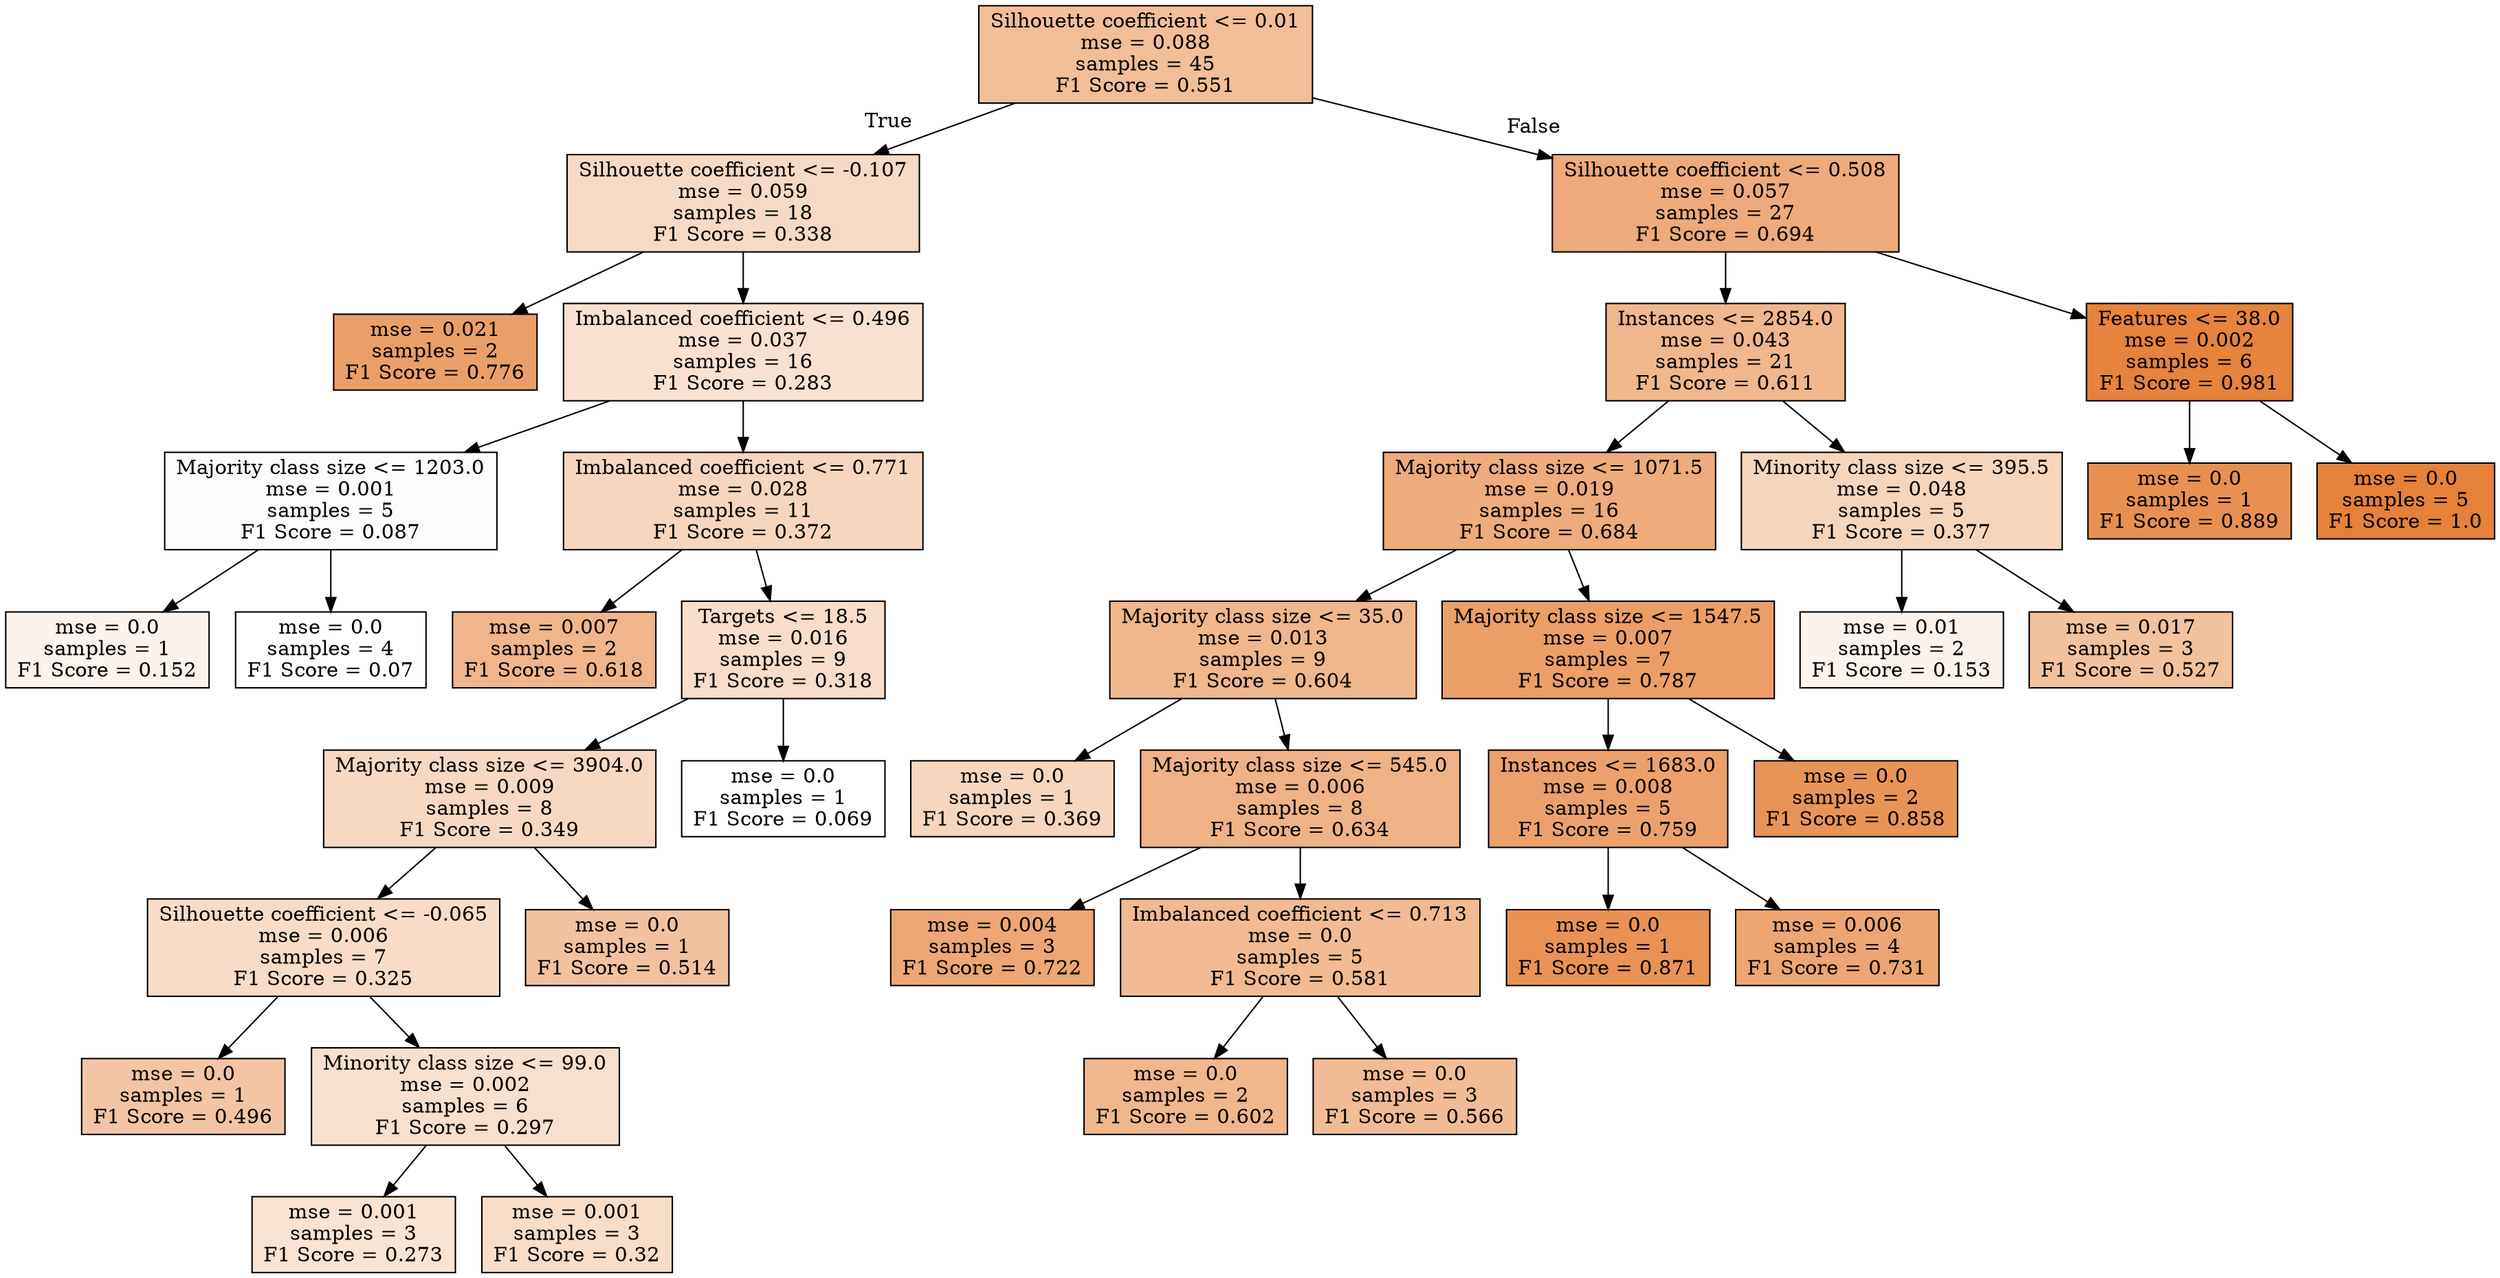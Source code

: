 digraph Tree {
node [shape=box, style="filled", color="black"] ;
0 [label="Silhouette coefficient <= 0.01\nmse = 0.088\nsamples = 45\nF1 Score = 0.551", fillcolor="#e5813984"] ;
1 [label="Silhouette coefficient <= -0.107\nmse = 0.059\nsamples = 18\nF1 Score = 0.338", fillcolor="#e581394a"] ;
0 -> 1 [labeldistance=2.5, labelangle=45, headlabel="True"] ;
2 [label="mse = 0.021\nsamples = 2\nF1 Score = 0.776", fillcolor="#e58139c2"] ;
1 -> 2 ;
3 [label="Imbalanced coefficient <= 0.496\nmse = 0.037\nsamples = 16\nF1 Score = 0.283", fillcolor="#e581393b"] ;
1 -> 3 ;
4 [label="Majority class size <= 1203.0\nmse = 0.001\nsamples = 5\nF1 Score = 0.087", fillcolor="#e5813905"] ;
3 -> 4 ;
5 [label="mse = 0.0\nsamples = 1\nF1 Score = 0.152", fillcolor="#e5813917"] ;
4 -> 5 ;
6 [label="mse = 0.0\nsamples = 4\nF1 Score = 0.07", fillcolor="#e5813900"] ;
4 -> 6 ;
7 [label="Imbalanced coefficient <= 0.771\nmse = 0.028\nsamples = 11\nF1 Score = 0.372", fillcolor="#e5813953"] ;
3 -> 7 ;
8 [label="mse = 0.007\nsamples = 2\nF1 Score = 0.618", fillcolor="#e5813996"] ;
7 -> 8 ;
9 [label="Targets <= 18.5\nmse = 0.016\nsamples = 9\nF1 Score = 0.318", fillcolor="#e5813944"] ;
7 -> 9 ;
10 [label="Majority class size <= 3904.0\nmse = 0.009\nsamples = 8\nF1 Score = 0.349", fillcolor="#e581394d"] ;
9 -> 10 ;
11 [label="Silhouette coefficient <= -0.065\nmse = 0.006\nsamples = 7\nF1 Score = 0.325", fillcolor="#e5813946"] ;
10 -> 11 ;
12 [label="mse = 0.0\nsamples = 1\nF1 Score = 0.496", fillcolor="#e5813975"] ;
11 -> 12 ;
13 [label="Minority class size <= 99.0\nmse = 0.002\nsamples = 6\nF1 Score = 0.297", fillcolor="#e581393e"] ;
11 -> 13 ;
14 [label="mse = 0.001\nsamples = 3\nF1 Score = 0.273", fillcolor="#e5813938"] ;
13 -> 14 ;
15 [label="mse = 0.001\nsamples = 3\nF1 Score = 0.32", fillcolor="#e5813945"] ;
13 -> 15 ;
16 [label="mse = 0.0\nsamples = 1\nF1 Score = 0.514", fillcolor="#e581397a"] ;
10 -> 16 ;
17 [label="mse = 0.0\nsamples = 1\nF1 Score = 0.069", fillcolor="#e5813900"] ;
9 -> 17 ;
18 [label="Silhouette coefficient <= 0.508\nmse = 0.057\nsamples = 27\nF1 Score = 0.694", fillcolor="#e58139ab"] ;
0 -> 18 [labeldistance=2.5, labelangle=-45, headlabel="False"] ;
19 [label="Instances <= 2854.0\nmse = 0.043\nsamples = 21\nF1 Score = 0.611", fillcolor="#e5813994"] ;
18 -> 19 ;
20 [label="Majority class size <= 1071.5\nmse = 0.019\nsamples = 16\nF1 Score = 0.684", fillcolor="#e58139a9"] ;
19 -> 20 ;
21 [label="Majority class size <= 35.0\nmse = 0.013\nsamples = 9\nF1 Score = 0.604", fillcolor="#e5813993"] ;
20 -> 21 ;
22 [label="mse = 0.0\nsamples = 1\nF1 Score = 0.369", fillcolor="#e5813952"] ;
21 -> 22 ;
23 [label="Majority class size <= 545.0\nmse = 0.006\nsamples = 8\nF1 Score = 0.634", fillcolor="#e581399b"] ;
21 -> 23 ;
24 [label="mse = 0.004\nsamples = 3\nF1 Score = 0.722", fillcolor="#e58139b3"] ;
23 -> 24 ;
25 [label="Imbalanced coefficient <= 0.713\nmse = 0.0\nsamples = 5\nF1 Score = 0.581", fillcolor="#e581398c"] ;
23 -> 25 ;
26 [label="mse = 0.0\nsamples = 2\nF1 Score = 0.602", fillcolor="#e5813992"] ;
25 -> 26 ;
27 [label="mse = 0.0\nsamples = 3\nF1 Score = 0.566", fillcolor="#e5813988"] ;
25 -> 27 ;
28 [label="Majority class size <= 1547.5\nmse = 0.007\nsamples = 7\nF1 Score = 0.787", fillcolor="#e58139c5"] ;
20 -> 28 ;
29 [label="Instances <= 1683.0\nmse = 0.008\nsamples = 5\nF1 Score = 0.759", fillcolor="#e58139bd"] ;
28 -> 29 ;
30 [label="mse = 0.0\nsamples = 1\nF1 Score = 0.871", fillcolor="#e58139dc"] ;
29 -> 30 ;
31 [label="mse = 0.006\nsamples = 4\nF1 Score = 0.731", fillcolor="#e58139b5"] ;
29 -> 31 ;
32 [label="mse = 0.0\nsamples = 2\nF1 Score = 0.858", fillcolor="#e58139d8"] ;
28 -> 32 ;
33 [label="Minority class size <= 395.5\nmse = 0.048\nsamples = 5\nF1 Score = 0.377", fillcolor="#e5813954"] ;
19 -> 33 ;
34 [label="mse = 0.01\nsamples = 2\nF1 Score = 0.153", fillcolor="#e5813917"] ;
33 -> 34 ;
35 [label="mse = 0.017\nsamples = 3\nF1 Score = 0.527", fillcolor="#e581397d"] ;
33 -> 35 ;
36 [label="Features <= 38.0\nmse = 0.002\nsamples = 6\nF1 Score = 0.981", fillcolor="#e58139fa"] ;
18 -> 36 ;
37 [label="mse = 0.0\nsamples = 1\nF1 Score = 0.889", fillcolor="#e58139e0"] ;
36 -> 37 ;
38 [label="mse = 0.0\nsamples = 5\nF1 Score = 1.0", fillcolor="#e58139ff"] ;
36 -> 38 ;
}
